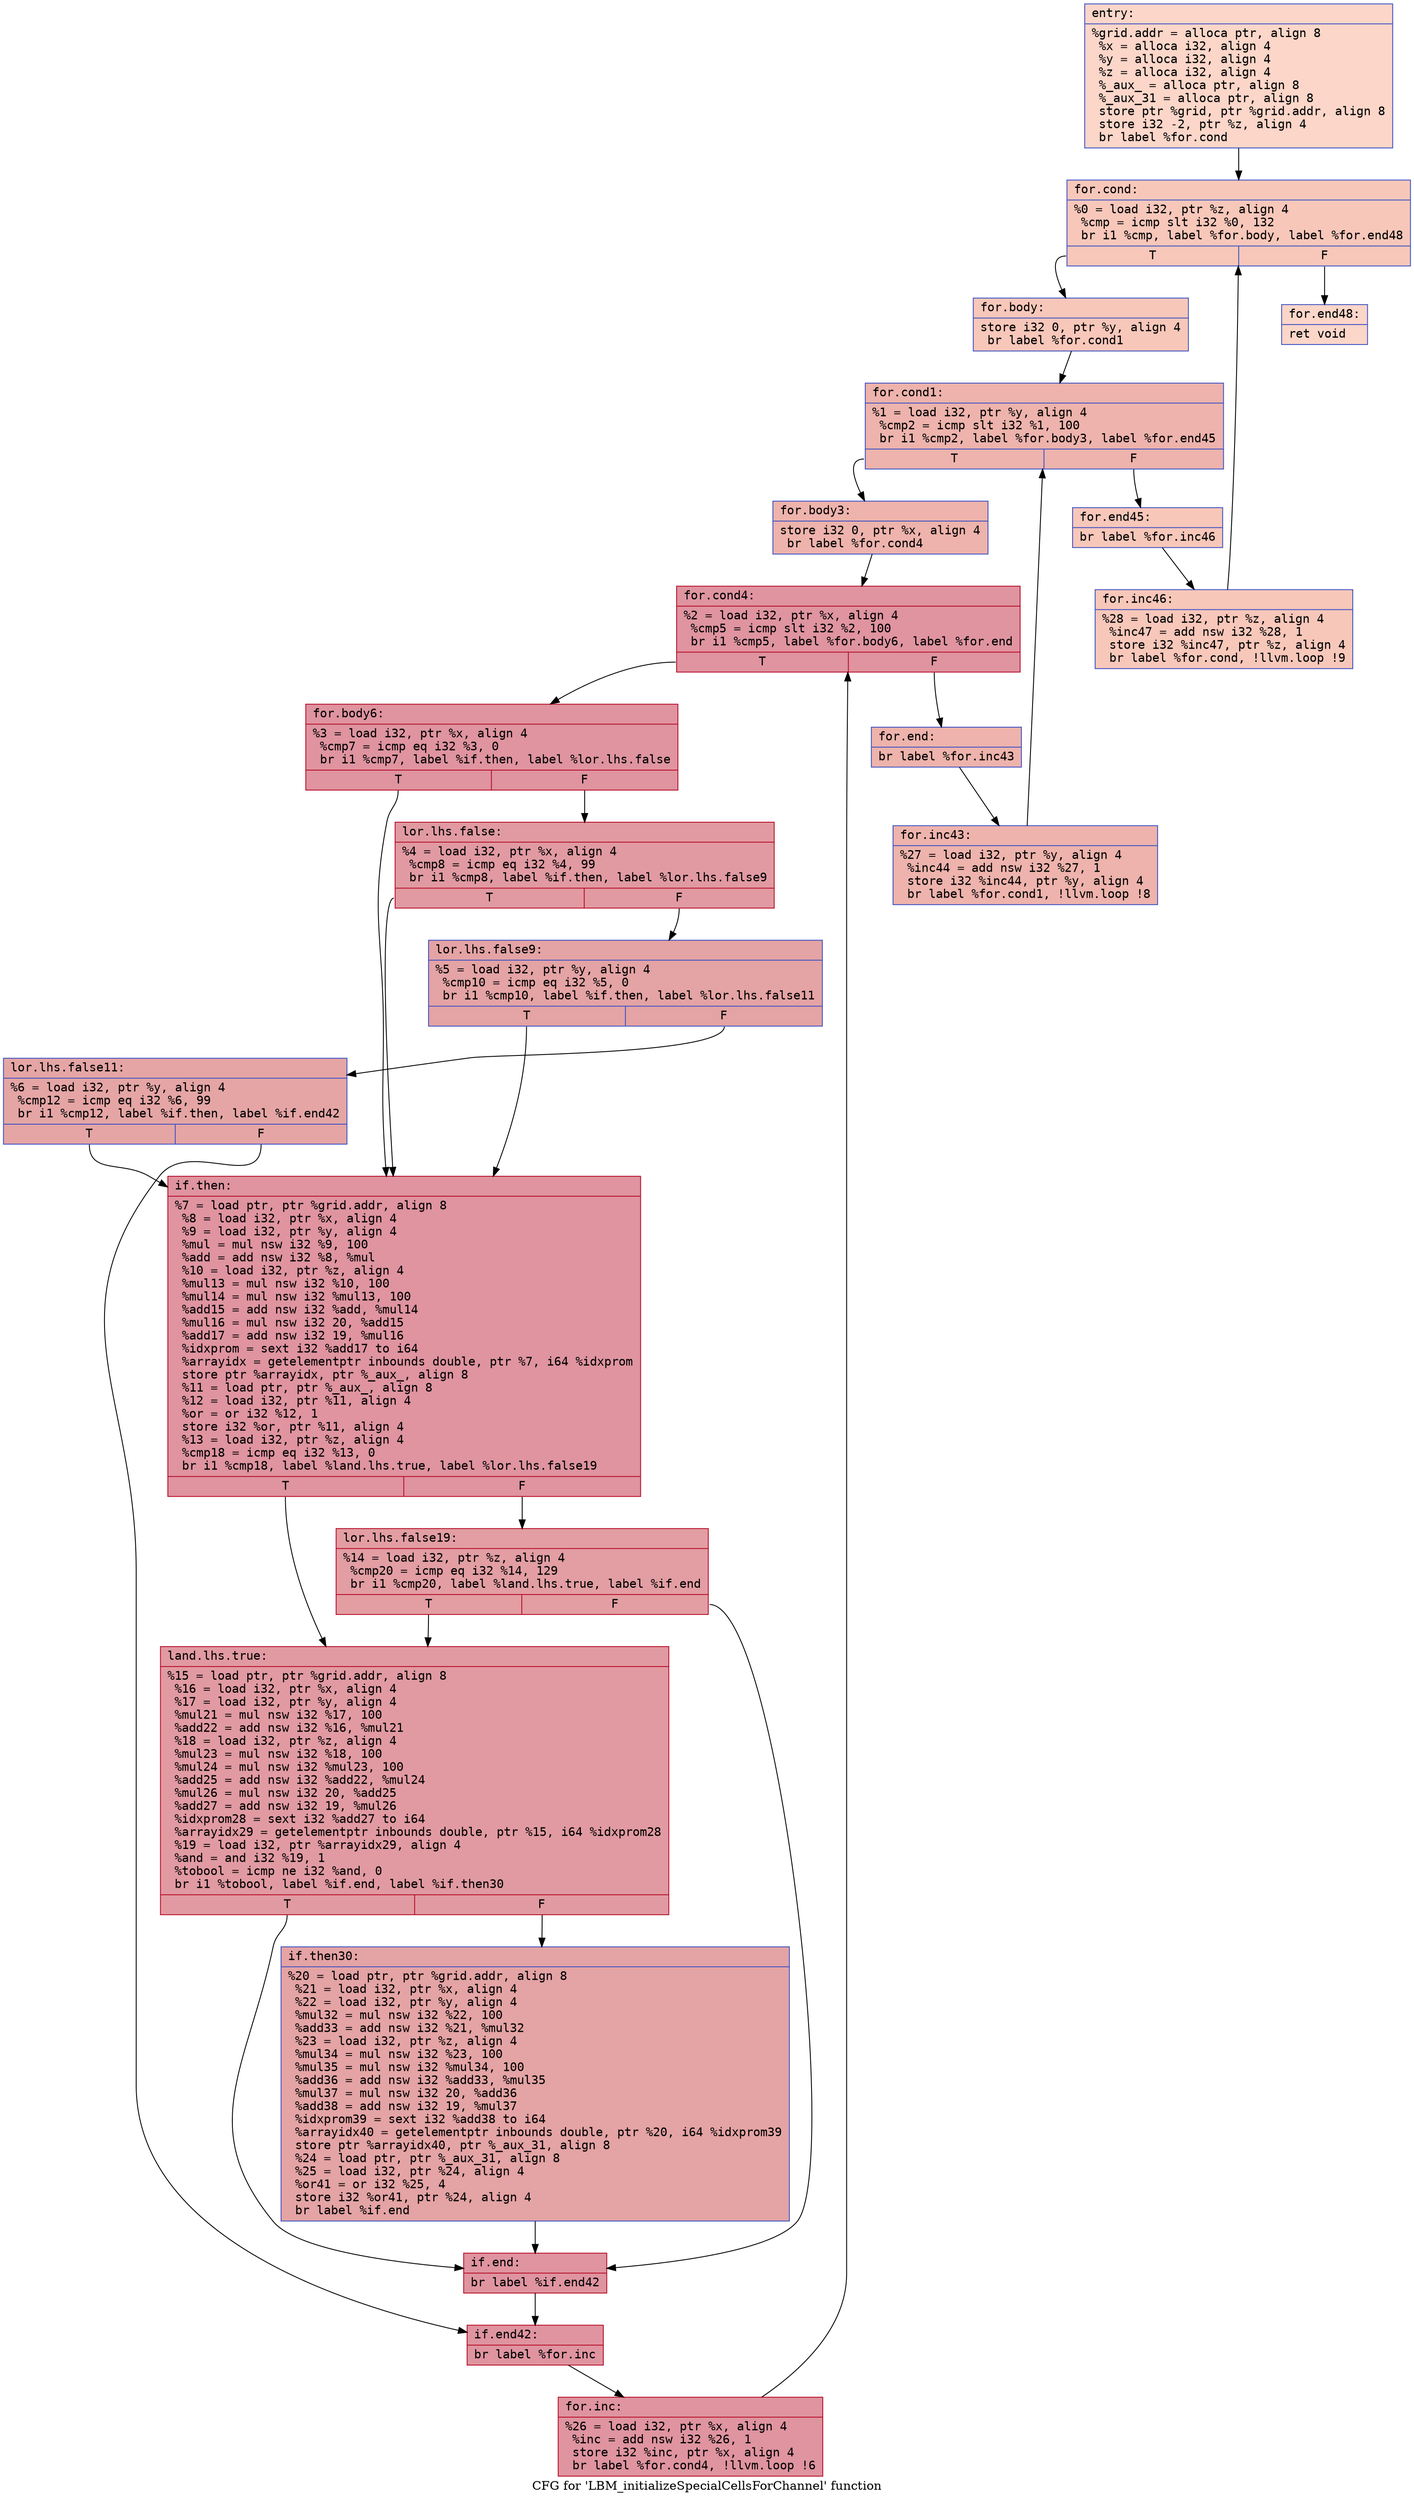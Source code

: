digraph "CFG for 'LBM_initializeSpecialCellsForChannel' function" {
	label="CFG for 'LBM_initializeSpecialCellsForChannel' function";

	Node0x5598b3ce1590 [shape=record,color="#3d50c3ff", style=filled, fillcolor="#f6a38570" fontname="Courier",label="{entry:\l|  %grid.addr = alloca ptr, align 8\l  %x = alloca i32, align 4\l  %y = alloca i32, align 4\l  %z = alloca i32, align 4\l  %_aux_ = alloca ptr, align 8\l  %_aux_31 = alloca ptr, align 8\l  store ptr %grid, ptr %grid.addr, align 8\l  store i32 -2, ptr %z, align 4\l  br label %for.cond\l}"];
	Node0x5598b3ce1590 -> Node0x5598b3ce1aa0[tooltip="entry -> for.cond\nProbability 100.00%" ];
	Node0x5598b3ce1aa0 [shape=record,color="#3d50c3ff", style=filled, fillcolor="#ec7f6370" fontname="Courier",label="{for.cond:\l|  %0 = load i32, ptr %z, align 4\l  %cmp = icmp slt i32 %0, 132\l  br i1 %cmp, label %for.body, label %for.end48\l|{<s0>T|<s1>F}}"];
	Node0x5598b3ce1aa0:s0 -> Node0x5598b3ce1cc0[tooltip="for.cond -> for.body\nProbability 96.88%" ];
	Node0x5598b3ce1aa0:s1 -> Node0x5598b3ce1d40[tooltip="for.cond -> for.end48\nProbability 3.12%" ];
	Node0x5598b3ce1cc0 [shape=record,color="#3d50c3ff", style=filled, fillcolor="#ec7f6370" fontname="Courier",label="{for.body:\l|  store i32 0, ptr %y, align 4\l  br label %for.cond1\l}"];
	Node0x5598b3ce1cc0 -> Node0x5598b3ce1f10[tooltip="for.body -> for.cond1\nProbability 100.00%" ];
	Node0x5598b3ce1f10 [shape=record,color="#3d50c3ff", style=filled, fillcolor="#d6524470" fontname="Courier",label="{for.cond1:\l|  %1 = load i32, ptr %y, align 4\l  %cmp2 = icmp slt i32 %1, 100\l  br i1 %cmp2, label %for.body3, label %for.end45\l|{<s0>T|<s1>F}}"];
	Node0x5598b3ce1f10:s0 -> Node0x5598b3ce22d0[tooltip="for.cond1 -> for.body3\nProbability 96.88%" ];
	Node0x5598b3ce1f10:s1 -> Node0x5598b3ce2350[tooltip="for.cond1 -> for.end45\nProbability 3.12%" ];
	Node0x5598b3ce22d0 [shape=record,color="#3d50c3ff", style=filled, fillcolor="#d6524470" fontname="Courier",label="{for.body3:\l|  store i32 0, ptr %x, align 4\l  br label %for.cond4\l}"];
	Node0x5598b3ce22d0 -> Node0x5598b3ce2520[tooltip="for.body3 -> for.cond4\nProbability 100.00%" ];
	Node0x5598b3ce2520 [shape=record,color="#b70d28ff", style=filled, fillcolor="#b70d2870" fontname="Courier",label="{for.cond4:\l|  %2 = load i32, ptr %x, align 4\l  %cmp5 = icmp slt i32 %2, 100\l  br i1 %cmp5, label %for.body6, label %for.end\l|{<s0>T|<s1>F}}"];
	Node0x5598b3ce2520:s0 -> Node0x5598b3ce2740[tooltip="for.cond4 -> for.body6\nProbability 96.88%" ];
	Node0x5598b3ce2520:s1 -> Node0x5598b3ce27c0[tooltip="for.cond4 -> for.end\nProbability 3.12%" ];
	Node0x5598b3ce2740 [shape=record,color="#b70d28ff", style=filled, fillcolor="#b70d2870" fontname="Courier",label="{for.body6:\l|  %3 = load i32, ptr %x, align 4\l  %cmp7 = icmp eq i32 %3, 0\l  br i1 %cmp7, label %if.then, label %lor.lhs.false\l|{<s0>T|<s1>F}}"];
	Node0x5598b3ce2740:s0 -> Node0x5598b3ce2a10[tooltip="for.body6 -> if.then\nProbability 37.50%" ];
	Node0x5598b3ce2740:s1 -> Node0x5598b3ce2a80[tooltip="for.body6 -> lor.lhs.false\nProbability 62.50%" ];
	Node0x5598b3ce2a80 [shape=record,color="#b70d28ff", style=filled, fillcolor="#bb1b2c70" fontname="Courier",label="{lor.lhs.false:\l|  %4 = load i32, ptr %x, align 4\l  %cmp8 = icmp eq i32 %4, 99\l  br i1 %cmp8, label %if.then, label %lor.lhs.false9\l|{<s0>T|<s1>F}}"];
	Node0x5598b3ce2a80:s0 -> Node0x5598b3ce2a10[tooltip="lor.lhs.false -> if.then\nProbability 50.00%" ];
	Node0x5598b3ce2a80:s1 -> Node0x5598b3ce2ce0[tooltip="lor.lhs.false -> lor.lhs.false9\nProbability 50.00%" ];
	Node0x5598b3ce2ce0 [shape=record,color="#3d50c3ff", style=filled, fillcolor="#c32e3170" fontname="Courier",label="{lor.lhs.false9:\l|  %5 = load i32, ptr %y, align 4\l  %cmp10 = icmp eq i32 %5, 0\l  br i1 %cmp10, label %if.then, label %lor.lhs.false11\l|{<s0>T|<s1>F}}"];
	Node0x5598b3ce2ce0:s0 -> Node0x5598b3ce2a10[tooltip="lor.lhs.false9 -> if.then\nProbability 37.50%" ];
	Node0x5598b3ce2ce0:s1 -> Node0x5598b3ce3260[tooltip="lor.lhs.false9 -> lor.lhs.false11\nProbability 62.50%" ];
	Node0x5598b3ce3260 [shape=record,color="#3d50c3ff", style=filled, fillcolor="#c5333470" fontname="Courier",label="{lor.lhs.false11:\l|  %6 = load i32, ptr %y, align 4\l  %cmp12 = icmp eq i32 %6, 99\l  br i1 %cmp12, label %if.then, label %if.end42\l|{<s0>T|<s1>F}}"];
	Node0x5598b3ce3260:s0 -> Node0x5598b3ce2a10[tooltip="lor.lhs.false11 -> if.then\nProbability 50.00%" ];
	Node0x5598b3ce3260:s1 -> Node0x5598b3ce34f0[tooltip="lor.lhs.false11 -> if.end42\nProbability 50.00%" ];
	Node0x5598b3ce2a10 [shape=record,color="#b70d28ff", style=filled, fillcolor="#b70d2870" fontname="Courier",label="{if.then:\l|  %7 = load ptr, ptr %grid.addr, align 8\l  %8 = load i32, ptr %x, align 4\l  %9 = load i32, ptr %y, align 4\l  %mul = mul nsw i32 %9, 100\l  %add = add nsw i32 %8, %mul\l  %10 = load i32, ptr %z, align 4\l  %mul13 = mul nsw i32 %10, 100\l  %mul14 = mul nsw i32 %mul13, 100\l  %add15 = add nsw i32 %add, %mul14\l  %mul16 = mul nsw i32 20, %add15\l  %add17 = add nsw i32 19, %mul16\l  %idxprom = sext i32 %add17 to i64\l  %arrayidx = getelementptr inbounds double, ptr %7, i64 %idxprom\l  store ptr %arrayidx, ptr %_aux_, align 8\l  %11 = load ptr, ptr %_aux_, align 8\l  %12 = load i32, ptr %11, align 4\l  %or = or i32 %12, 1\l  store i32 %or, ptr %11, align 4\l  %13 = load i32, ptr %z, align 4\l  %cmp18 = icmp eq i32 %13, 0\l  br i1 %cmp18, label %land.lhs.true, label %lor.lhs.false19\l|{<s0>T|<s1>F}}"];
	Node0x5598b3ce2a10:s0 -> Node0x5598b3ce4240[tooltip="if.then -> land.lhs.true\nProbability 37.50%" ];
	Node0x5598b3ce2a10:s1 -> Node0x5598b3ce42c0[tooltip="if.then -> lor.lhs.false19\nProbability 62.50%" ];
	Node0x5598b3ce42c0 [shape=record,color="#b70d28ff", style=filled, fillcolor="#be242e70" fontname="Courier",label="{lor.lhs.false19:\l|  %14 = load i32, ptr %z, align 4\l  %cmp20 = icmp eq i32 %14, 129\l  br i1 %cmp20, label %land.lhs.true, label %if.end\l|{<s0>T|<s1>F}}"];
	Node0x5598b3ce42c0:s0 -> Node0x5598b3ce4240[tooltip="lor.lhs.false19 -> land.lhs.true\nProbability 50.00%" ];
	Node0x5598b3ce42c0:s1 -> Node0x5598b3ce4550[tooltip="lor.lhs.false19 -> if.end\nProbability 50.00%" ];
	Node0x5598b3ce4240 [shape=record,color="#b70d28ff", style=filled, fillcolor="#bb1b2c70" fontname="Courier",label="{land.lhs.true:\l|  %15 = load ptr, ptr %grid.addr, align 8\l  %16 = load i32, ptr %x, align 4\l  %17 = load i32, ptr %y, align 4\l  %mul21 = mul nsw i32 %17, 100\l  %add22 = add nsw i32 %16, %mul21\l  %18 = load i32, ptr %z, align 4\l  %mul23 = mul nsw i32 %18, 100\l  %mul24 = mul nsw i32 %mul23, 100\l  %add25 = add nsw i32 %add22, %mul24\l  %mul26 = mul nsw i32 20, %add25\l  %add27 = add nsw i32 19, %mul26\l  %idxprom28 = sext i32 %add27 to i64\l  %arrayidx29 = getelementptr inbounds double, ptr %15, i64 %idxprom28\l  %19 = load i32, ptr %arrayidx29, align 4\l  %and = and i32 %19, 1\l  %tobool = icmp ne i32 %and, 0\l  br i1 %tobool, label %if.end, label %if.then30\l|{<s0>T|<s1>F}}"];
	Node0x5598b3ce4240:s0 -> Node0x5598b3ce4550[tooltip="land.lhs.true -> if.end\nProbability 50.00%" ];
	Node0x5598b3ce4240:s1 -> Node0x5598b3ce5680[tooltip="land.lhs.true -> if.then30\nProbability 50.00%" ];
	Node0x5598b3ce5680 [shape=record,color="#3d50c3ff", style=filled, fillcolor="#c32e3170" fontname="Courier",label="{if.then30:\l|  %20 = load ptr, ptr %grid.addr, align 8\l  %21 = load i32, ptr %x, align 4\l  %22 = load i32, ptr %y, align 4\l  %mul32 = mul nsw i32 %22, 100\l  %add33 = add nsw i32 %21, %mul32\l  %23 = load i32, ptr %z, align 4\l  %mul34 = mul nsw i32 %23, 100\l  %mul35 = mul nsw i32 %mul34, 100\l  %add36 = add nsw i32 %add33, %mul35\l  %mul37 = mul nsw i32 20, %add36\l  %add38 = add nsw i32 19, %mul37\l  %idxprom39 = sext i32 %add38 to i64\l  %arrayidx40 = getelementptr inbounds double, ptr %20, i64 %idxprom39\l  store ptr %arrayidx40, ptr %_aux_31, align 8\l  %24 = load ptr, ptr %_aux_31, align 8\l  %25 = load i32, ptr %24, align 4\l  %or41 = or i32 %25, 4\l  store i32 %or41, ptr %24, align 4\l  br label %if.end\l}"];
	Node0x5598b3ce5680 -> Node0x5598b3ce4550[tooltip="if.then30 -> if.end\nProbability 100.00%" ];
	Node0x5598b3ce4550 [shape=record,color="#b70d28ff", style=filled, fillcolor="#b70d2870" fontname="Courier",label="{if.end:\l|  br label %if.end42\l}"];
	Node0x5598b3ce4550 -> Node0x5598b3ce34f0[tooltip="if.end -> if.end42\nProbability 100.00%" ];
	Node0x5598b3ce34f0 [shape=record,color="#b70d28ff", style=filled, fillcolor="#b70d2870" fontname="Courier",label="{if.end42:\l|  br label %for.inc\l}"];
	Node0x5598b3ce34f0 -> Node0x5598b3ce63c0[tooltip="if.end42 -> for.inc\nProbability 100.00%" ];
	Node0x5598b3ce63c0 [shape=record,color="#b70d28ff", style=filled, fillcolor="#b70d2870" fontname="Courier",label="{for.inc:\l|  %26 = load i32, ptr %x, align 4\l  %inc = add nsw i32 %26, 1\l  store i32 %inc, ptr %x, align 4\l  br label %for.cond4, !llvm.loop !6\l}"];
	Node0x5598b3ce63c0 -> Node0x5598b3ce2520[tooltip="for.inc -> for.cond4\nProbability 100.00%" ];
	Node0x5598b3ce27c0 [shape=record,color="#3d50c3ff", style=filled, fillcolor="#d6524470" fontname="Courier",label="{for.end:\l|  br label %for.inc43\l}"];
	Node0x5598b3ce27c0 -> Node0x5598b3ce6830[tooltip="for.end -> for.inc43\nProbability 100.00%" ];
	Node0x5598b3ce6830 [shape=record,color="#3d50c3ff", style=filled, fillcolor="#d6524470" fontname="Courier",label="{for.inc43:\l|  %27 = load i32, ptr %y, align 4\l  %inc44 = add nsw i32 %27, 1\l  store i32 %inc44, ptr %y, align 4\l  br label %for.cond1, !llvm.loop !8\l}"];
	Node0x5598b3ce6830 -> Node0x5598b3ce1f10[tooltip="for.inc43 -> for.cond1\nProbability 100.00%" ];
	Node0x5598b3ce2350 [shape=record,color="#3d50c3ff", style=filled, fillcolor="#ec7f6370" fontname="Courier",label="{for.end45:\l|  br label %for.inc46\l}"];
	Node0x5598b3ce2350 -> Node0x5598b3ce6cb0[tooltip="for.end45 -> for.inc46\nProbability 100.00%" ];
	Node0x5598b3ce6cb0 [shape=record,color="#3d50c3ff", style=filled, fillcolor="#ec7f6370" fontname="Courier",label="{for.inc46:\l|  %28 = load i32, ptr %z, align 4\l  %inc47 = add nsw i32 %28, 1\l  store i32 %inc47, ptr %z, align 4\l  br label %for.cond, !llvm.loop !9\l}"];
	Node0x5598b3ce6cb0 -> Node0x5598b3ce1aa0[tooltip="for.inc46 -> for.cond\nProbability 100.00%" ];
	Node0x5598b3ce1d40 [shape=record,color="#3d50c3ff", style=filled, fillcolor="#f6a38570" fontname="Courier",label="{for.end48:\l|  ret void\l}"];
}
